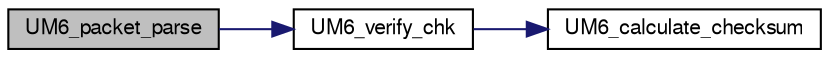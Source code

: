 digraph "UM6_packet_parse"
{
  edge [fontname="FreeSans",fontsize="10",labelfontname="FreeSans",labelfontsize="10"];
  node [fontname="FreeSans",fontsize="10",shape=record];
  rankdir="LR";
  Node1 [label="UM6_packet_parse",height=0.2,width=0.4,color="black", fillcolor="grey75", style="filled", fontcolor="black"];
  Node1 -> Node2 [color="midnightblue",fontsize="10",style="solid",fontname="FreeSans"];
  Node2 [label="UM6_verify_chk",height=0.2,width=0.4,color="black", fillcolor="white", style="filled",URL="$imu__um6_8c.html#a033110c36d24455d12bfe0fd8ffb9acc"];
  Node2 -> Node3 [color="midnightblue",fontsize="10",style="solid",fontname="FreeSans"];
  Node3 [label="UM6_calculate_checksum",height=0.2,width=0.4,color="black", fillcolor="white", style="filled",URL="$imu__um6_8c.html#a46ab6529f0069a0ca28b7a7f05d367a0"];
}
